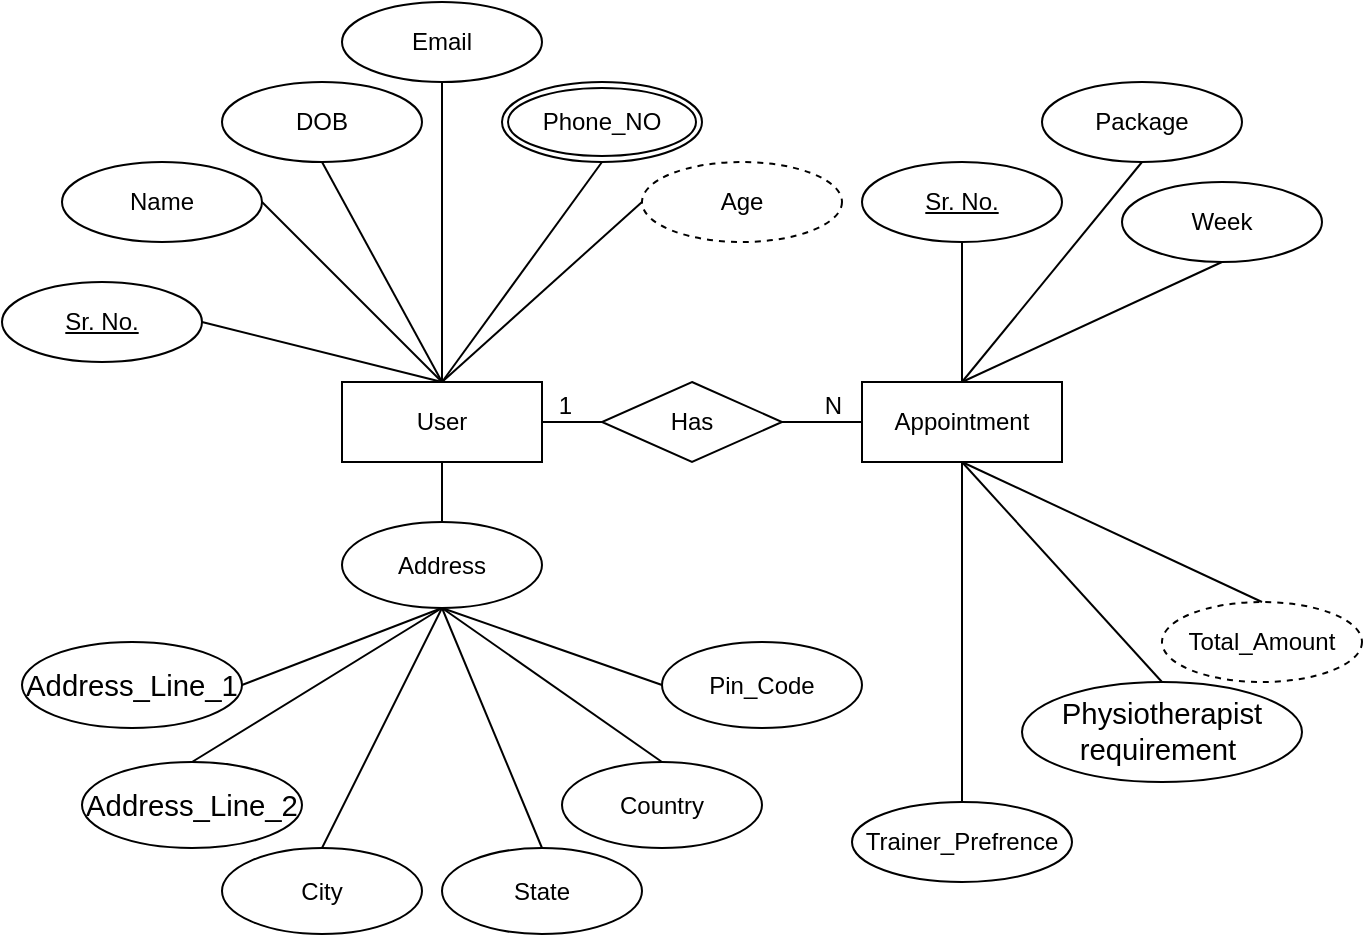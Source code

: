 <mxfile version="14.9.6" type="github">
  <diagram id="R2lEEEUBdFMjLlhIrx00" name="Page-1">
    <mxGraphModel dx="1106" dy="359" grid="1" gridSize="10" guides="1" tooltips="1" connect="1" arrows="1" fold="1" page="1" pageScale="1" pageWidth="850" pageHeight="1100" math="0" shadow="0" extFonts="Permanent Marker^https://fonts.googleapis.com/css?family=Permanent+Marker">
      <root>
        <mxCell id="0" />
        <mxCell id="1" parent="0" />
        <mxCell id="vivi1H7M52JGYI5ezE_u-1" value="Name" style="ellipse;whiteSpace=wrap;html=1;align=center;" parent="1" vertex="1">
          <mxGeometry x="90" y="130" width="100" height="40" as="geometry" />
        </mxCell>
        <mxCell id="vivi1H7M52JGYI5ezE_u-2" value="User" style="whiteSpace=wrap;html=1;align=center;" parent="1" vertex="1">
          <mxGeometry x="230" y="240" width="100" height="40" as="geometry" />
        </mxCell>
        <mxCell id="vivi1H7M52JGYI5ezE_u-4" value="DOB" style="ellipse;whiteSpace=wrap;html=1;align=center;" parent="1" vertex="1">
          <mxGeometry x="170" y="90" width="100" height="40" as="geometry" />
        </mxCell>
        <mxCell id="vivi1H7M52JGYI5ezE_u-5" value="Email" style="ellipse;whiteSpace=wrap;html=1;align=center;" parent="1" vertex="1">
          <mxGeometry x="230" y="50" width="100" height="40" as="geometry" />
        </mxCell>
        <mxCell id="vivi1H7M52JGYI5ezE_u-6" value="Address" style="ellipse;whiteSpace=wrap;html=1;align=center;" parent="1" vertex="1">
          <mxGeometry x="230" y="310" width="100" height="43" as="geometry" />
        </mxCell>
        <mxCell id="vivi1H7M52JGYI5ezE_u-7" value="City" style="ellipse;whiteSpace=wrap;html=1;align=center;" parent="1" vertex="1">
          <mxGeometry x="170" y="473" width="100" height="43" as="geometry" />
        </mxCell>
        <mxCell id="vivi1H7M52JGYI5ezE_u-8" value="&lt;span id=&quot;docs-internal-guid-7f4886b5-7fff-5111-8bc1-76f98fca6006&quot;&gt;&lt;span style=&quot;font-size: 11pt ; font-family: &amp;#34;calibri&amp;#34; , sans-serif ; background-color: transparent ; vertical-align: baseline&quot;&gt;Address_Line_2&lt;/span&gt;&lt;/span&gt;" style="ellipse;whiteSpace=wrap;html=1;align=center;" parent="1" vertex="1">
          <mxGeometry x="100" y="430" width="110" height="43" as="geometry" />
        </mxCell>
        <mxCell id="vivi1H7M52JGYI5ezE_u-9" value="&lt;span id=&quot;docs-internal-guid-7f4886b5-7fff-5111-8bc1-76f98fca6006&quot;&gt;&lt;span style=&quot;font-size: 11pt ; font-family: &amp;#34;calibri&amp;#34; , sans-serif ; background-color: transparent ; vertical-align: baseline&quot;&gt;Address_Line_1 &lt;/span&gt;&lt;/span&gt;" style="ellipse;whiteSpace=wrap;html=1;align=center;" parent="1" vertex="1">
          <mxGeometry x="70" y="370" width="110" height="43" as="geometry" />
        </mxCell>
        <mxCell id="vivi1H7M52JGYI5ezE_u-10" value="Country" style="ellipse;whiteSpace=wrap;html=1;align=center;" parent="1" vertex="1">
          <mxGeometry x="340" y="430" width="100" height="43" as="geometry" />
        </mxCell>
        <mxCell id="vivi1H7M52JGYI5ezE_u-11" value="State" style="ellipse;whiteSpace=wrap;html=1;align=center;" parent="1" vertex="1">
          <mxGeometry x="280" y="473" width="100" height="43" as="geometry" />
        </mxCell>
        <mxCell id="vivi1H7M52JGYI5ezE_u-12" value="Age" style="ellipse;whiteSpace=wrap;html=1;align=center;dashed=1;" parent="1" vertex="1">
          <mxGeometry x="380" y="130" width="100" height="40" as="geometry" />
        </mxCell>
        <mxCell id="vivi1H7M52JGYI5ezE_u-13" value="Pin_Code" style="ellipse;whiteSpace=wrap;html=1;align=center;" parent="1" vertex="1">
          <mxGeometry x="390" y="370" width="100" height="43" as="geometry" />
        </mxCell>
        <mxCell id="vivi1H7M52JGYI5ezE_u-19" value="" style="endArrow=none;html=1;exitX=0.5;exitY=1;exitDx=0;exitDy=0;entryX=0.5;entryY=0;entryDx=0;entryDy=0;" parent="1" source="vivi1H7M52JGYI5ezE_u-6" target="vivi1H7M52JGYI5ezE_u-10" edge="1">
          <mxGeometry width="50" height="50" relative="1" as="geometry">
            <mxPoint x="330" y="370" as="sourcePoint" />
            <mxPoint x="340" y="483" as="targetPoint" />
          </mxGeometry>
        </mxCell>
        <mxCell id="vivi1H7M52JGYI5ezE_u-20" value="" style="endArrow=none;html=1;exitX=0.5;exitY=1;exitDx=0;exitDy=0;entryX=0;entryY=0.5;entryDx=0;entryDy=0;" parent="1" source="vivi1H7M52JGYI5ezE_u-6" target="vivi1H7M52JGYI5ezE_u-13" edge="1">
          <mxGeometry width="50" height="50" relative="1" as="geometry">
            <mxPoint x="330" y="370" as="sourcePoint" />
            <mxPoint x="340" y="483" as="targetPoint" />
          </mxGeometry>
        </mxCell>
        <mxCell id="vivi1H7M52JGYI5ezE_u-22" value="" style="endArrow=none;html=1;entryX=0.5;entryY=1;entryDx=0;entryDy=0;exitX=0.5;exitY=0;exitDx=0;exitDy=0;" parent="1" source="vivi1H7M52JGYI5ezE_u-6" target="vivi1H7M52JGYI5ezE_u-2" edge="1">
          <mxGeometry width="50" height="50" relative="1" as="geometry">
            <mxPoint x="400" y="360" as="sourcePoint" />
            <mxPoint x="450" y="310" as="targetPoint" />
          </mxGeometry>
        </mxCell>
        <mxCell id="vivi1H7M52JGYI5ezE_u-24" value="" style="endArrow=none;html=1;exitX=0.5;exitY=1;exitDx=0;exitDy=0;entryX=0.5;entryY=0;entryDx=0;entryDy=0;" parent="1" source="vivi1H7M52JGYI5ezE_u-6" target="vivi1H7M52JGYI5ezE_u-11" edge="1">
          <mxGeometry width="50" height="50" relative="1" as="geometry">
            <mxPoint x="330" y="370" as="sourcePoint" />
            <mxPoint x="340" y="483" as="targetPoint" />
          </mxGeometry>
        </mxCell>
        <mxCell id="vivi1H7M52JGYI5ezE_u-25" value="" style="endArrow=none;html=1;exitX=0.5;exitY=1;exitDx=0;exitDy=0;entryX=0.5;entryY=0;entryDx=0;entryDy=0;" parent="1" source="vivi1H7M52JGYI5ezE_u-6" target="vivi1H7M52JGYI5ezE_u-7" edge="1">
          <mxGeometry width="50" height="50" relative="1" as="geometry">
            <mxPoint x="330" y="370" as="sourcePoint" />
            <mxPoint x="340" y="483" as="targetPoint" />
          </mxGeometry>
        </mxCell>
        <mxCell id="vivi1H7M52JGYI5ezE_u-26" value="" style="endArrow=none;html=1;exitX=0.5;exitY=1;exitDx=0;exitDy=0;entryX=0.5;entryY=0;entryDx=0;entryDy=0;" parent="1" source="vivi1H7M52JGYI5ezE_u-6" target="vivi1H7M52JGYI5ezE_u-8" edge="1">
          <mxGeometry width="50" height="50" relative="1" as="geometry">
            <mxPoint x="330" y="370" as="sourcePoint" />
            <mxPoint x="340" y="483" as="targetPoint" />
          </mxGeometry>
        </mxCell>
        <mxCell id="vivi1H7M52JGYI5ezE_u-27" value="" style="endArrow=none;html=1;exitX=0.5;exitY=1;exitDx=0;exitDy=0;entryX=1;entryY=0.5;entryDx=0;entryDy=0;" parent="1" source="vivi1H7M52JGYI5ezE_u-6" target="vivi1H7M52JGYI5ezE_u-9" edge="1">
          <mxGeometry width="50" height="50" relative="1" as="geometry">
            <mxPoint x="330" y="370" as="sourcePoint" />
            <mxPoint x="340" y="483" as="targetPoint" />
          </mxGeometry>
        </mxCell>
        <mxCell id="vivi1H7M52JGYI5ezE_u-28" value="Phone_NO" style="ellipse;shape=doubleEllipse;margin=3;whiteSpace=wrap;html=1;align=center;" parent="1" vertex="1">
          <mxGeometry x="310" y="90" width="100" height="40" as="geometry" />
        </mxCell>
        <mxCell id="vivi1H7M52JGYI5ezE_u-29" value="" style="endArrow=none;html=1;entryX=0.5;entryY=1;entryDx=0;entryDy=0;exitX=0.5;exitY=0;exitDx=0;exitDy=0;" parent="1" source="vivi1H7M52JGYI5ezE_u-2" target="vivi1H7M52JGYI5ezE_u-5" edge="1">
          <mxGeometry width="50" height="50" relative="1" as="geometry">
            <mxPoint x="290" y="320" as="sourcePoint" />
            <mxPoint x="290" y="290" as="targetPoint" />
          </mxGeometry>
        </mxCell>
        <mxCell id="vivi1H7M52JGYI5ezE_u-30" value="" style="endArrow=none;html=1;exitX=0.5;exitY=0;exitDx=0;exitDy=0;entryX=0.5;entryY=1;entryDx=0;entryDy=0;" parent="1" source="vivi1H7M52JGYI5ezE_u-2" target="vivi1H7M52JGYI5ezE_u-4" edge="1">
          <mxGeometry width="50" height="50" relative="1" as="geometry">
            <mxPoint x="280" y="240" as="sourcePoint" />
            <mxPoint x="250" y="110" as="targetPoint" />
          </mxGeometry>
        </mxCell>
        <mxCell id="vivi1H7M52JGYI5ezE_u-31" value="" style="endArrow=none;html=1;exitX=0.5;exitY=0;exitDx=0;exitDy=0;entryX=1;entryY=0.5;entryDx=0;entryDy=0;" parent="1" source="vivi1H7M52JGYI5ezE_u-2" target="vivi1H7M52JGYI5ezE_u-1" edge="1">
          <mxGeometry width="50" height="50" relative="1" as="geometry">
            <mxPoint x="280" y="240" as="sourcePoint" />
            <mxPoint x="250" y="110" as="targetPoint" />
          </mxGeometry>
        </mxCell>
        <mxCell id="vivi1H7M52JGYI5ezE_u-34" value="" style="endArrow=none;html=1;entryX=0.5;entryY=1;entryDx=0;entryDy=0;exitX=0.5;exitY=0;exitDx=0;exitDy=0;" parent="1" source="vivi1H7M52JGYI5ezE_u-2" target="vivi1H7M52JGYI5ezE_u-28" edge="1">
          <mxGeometry width="50" height="50" relative="1" as="geometry">
            <mxPoint x="290" y="320" as="sourcePoint" />
            <mxPoint x="290" y="290" as="targetPoint" />
          </mxGeometry>
        </mxCell>
        <mxCell id="vivi1H7M52JGYI5ezE_u-35" value="" style="endArrow=none;html=1;entryX=0;entryY=0.5;entryDx=0;entryDy=0;exitX=0.5;exitY=0;exitDx=0;exitDy=0;" parent="1" source="vivi1H7M52JGYI5ezE_u-2" target="vivi1H7M52JGYI5ezE_u-12" edge="1">
          <mxGeometry width="50" height="50" relative="1" as="geometry">
            <mxPoint x="290" y="320" as="sourcePoint" />
            <mxPoint x="290" y="290" as="targetPoint" />
          </mxGeometry>
        </mxCell>
        <mxCell id="vivi1H7M52JGYI5ezE_u-37" value="Appointment" style="whiteSpace=wrap;html=1;align=center;" parent="1" vertex="1">
          <mxGeometry x="490" y="240" width="100" height="40" as="geometry" />
        </mxCell>
        <mxCell id="vivi1H7M52JGYI5ezE_u-38" value="Sr. No." style="ellipse;whiteSpace=wrap;html=1;align=center;fontStyle=4;" parent="1" vertex="1">
          <mxGeometry x="60" y="190" width="100" height="40" as="geometry" />
        </mxCell>
        <mxCell id="vivi1H7M52JGYI5ezE_u-39" value="" style="endArrow=none;html=1;exitX=0.5;exitY=0;exitDx=0;exitDy=0;entryX=1;entryY=0.5;entryDx=0;entryDy=0;" parent="1" source="vivi1H7M52JGYI5ezE_u-2" target="vivi1H7M52JGYI5ezE_u-38" edge="1">
          <mxGeometry width="50" height="50" relative="1" as="geometry">
            <mxPoint x="280" y="240" as="sourcePoint" />
            <mxPoint x="250" y="110" as="targetPoint" />
          </mxGeometry>
        </mxCell>
        <mxCell id="vivi1H7M52JGYI5ezE_u-40" value="Sr. No." style="ellipse;whiteSpace=wrap;html=1;align=center;fontStyle=4;" parent="1" vertex="1">
          <mxGeometry x="490" y="130" width="100" height="40" as="geometry" />
        </mxCell>
        <mxCell id="vivi1H7M52JGYI5ezE_u-41" value="" style="endArrow=none;html=1;entryX=0.5;entryY=1;entryDx=0;entryDy=0;exitX=0.5;exitY=0;exitDx=0;exitDy=0;" parent="1" source="vivi1H7M52JGYI5ezE_u-37" target="vivi1H7M52JGYI5ezE_u-40" edge="1">
          <mxGeometry width="50" height="50" relative="1" as="geometry">
            <mxPoint x="290" y="250" as="sourcePoint" />
            <mxPoint x="390" y="160" as="targetPoint" />
          </mxGeometry>
        </mxCell>
        <mxCell id="vivi1H7M52JGYI5ezE_u-42" value="Trainer_Prefrence" style="ellipse;whiteSpace=wrap;html=1;align=center;" parent="1" vertex="1">
          <mxGeometry x="485" y="450" width="110" height="40" as="geometry" />
        </mxCell>
        <mxCell id="vivi1H7M52JGYI5ezE_u-44" value="" style="endArrow=none;html=1;entryX=0.5;entryY=0;entryDx=0;entryDy=0;exitX=0.5;exitY=1;exitDx=0;exitDy=0;" parent="1" source="vivi1H7M52JGYI5ezE_u-37" target="vivi1H7M52JGYI5ezE_u-42" edge="1">
          <mxGeometry width="50" height="50" relative="1" as="geometry">
            <mxPoint x="290" y="250" as="sourcePoint" />
            <mxPoint x="390" y="160" as="targetPoint" />
          </mxGeometry>
        </mxCell>
        <mxCell id="vivi1H7M52JGYI5ezE_u-46" value="&lt;span id=&quot;docs-internal-guid-bdcaefaa-7fff-0475-c1e9-c0f9a5e005fe&quot;&gt;&lt;span style=&quot;font-size: 11pt ; font-family: &amp;#34;calibri&amp;#34; , sans-serif ; background-color: transparent ; vertical-align: baseline&quot;&gt;Physiotherapist requirement&amp;nbsp;&lt;/span&gt;&lt;/span&gt;" style="ellipse;whiteSpace=wrap;html=1;align=center;" parent="1" vertex="1">
          <mxGeometry x="570" y="390" width="140" height="50" as="geometry" />
        </mxCell>
        <mxCell id="vivi1H7M52JGYI5ezE_u-49" value="" style="endArrow=none;html=1;entryX=0.5;entryY=0;entryDx=0;entryDy=0;exitX=0.5;exitY=1;exitDx=0;exitDy=0;" parent="1" source="vivi1H7M52JGYI5ezE_u-37" target="vivi1H7M52JGYI5ezE_u-46" edge="1">
          <mxGeometry width="50" height="50" relative="1" as="geometry">
            <mxPoint x="290" y="250" as="sourcePoint" />
            <mxPoint x="390" y="160" as="targetPoint" />
          </mxGeometry>
        </mxCell>
        <mxCell id="vivi1H7M52JGYI5ezE_u-50" value="Package" style="ellipse;whiteSpace=wrap;html=1;align=center;" parent="1" vertex="1">
          <mxGeometry x="580" y="90" width="100" height="40" as="geometry" />
        </mxCell>
        <mxCell id="vivi1H7M52JGYI5ezE_u-51" value="" style="endArrow=none;html=1;entryX=0.5;entryY=1;entryDx=0;entryDy=0;exitX=0.5;exitY=0;exitDx=0;exitDy=0;" parent="1" source="vivi1H7M52JGYI5ezE_u-37" target="vivi1H7M52JGYI5ezE_u-50" edge="1">
          <mxGeometry width="50" height="50" relative="1" as="geometry">
            <mxPoint x="290" y="250" as="sourcePoint" />
            <mxPoint x="390" y="160" as="targetPoint" />
          </mxGeometry>
        </mxCell>
        <mxCell id="vivi1H7M52JGYI5ezE_u-52" value="Total_Amount" style="ellipse;whiteSpace=wrap;html=1;align=center;dashed=1;" parent="1" vertex="1">
          <mxGeometry x="640" y="350" width="100" height="40" as="geometry" />
        </mxCell>
        <mxCell id="vivi1H7M52JGYI5ezE_u-53" value="" style="endArrow=none;html=1;entryX=0.5;entryY=0;entryDx=0;entryDy=0;exitX=0.5;exitY=1;exitDx=0;exitDy=0;" parent="1" source="vivi1H7M52JGYI5ezE_u-37" target="vivi1H7M52JGYI5ezE_u-52" edge="1">
          <mxGeometry width="50" height="50" relative="1" as="geometry">
            <mxPoint x="290" y="250" as="sourcePoint" />
            <mxPoint x="390" y="160" as="targetPoint" />
          </mxGeometry>
        </mxCell>
        <mxCell id="vivi1H7M52JGYI5ezE_u-54" value="Week" style="ellipse;whiteSpace=wrap;html=1;align=center;" parent="1" vertex="1">
          <mxGeometry x="620" y="140" width="100" height="40" as="geometry" />
        </mxCell>
        <mxCell id="vivi1H7M52JGYI5ezE_u-55" value="" style="endArrow=none;html=1;entryX=0.5;entryY=1;entryDx=0;entryDy=0;exitX=0.5;exitY=0;exitDx=0;exitDy=0;" parent="1" source="vivi1H7M52JGYI5ezE_u-37" target="vivi1H7M52JGYI5ezE_u-54" edge="1">
          <mxGeometry width="50" height="50" relative="1" as="geometry">
            <mxPoint x="290" y="250" as="sourcePoint" />
            <mxPoint x="390" y="160" as="targetPoint" />
          </mxGeometry>
        </mxCell>
        <mxCell id="3ExMEhBkqRux_Nv6LGul-3" value="Has" style="shape=rhombus;perimeter=rhombusPerimeter;whiteSpace=wrap;html=1;align=center;" vertex="1" parent="1">
          <mxGeometry x="360" y="240" width="90" height="40" as="geometry" />
        </mxCell>
        <mxCell id="3ExMEhBkqRux_Nv6LGul-4" value="" style="endArrow=none;html=1;rounded=0;exitX=1;exitY=0.5;exitDx=0;exitDy=0;entryX=0;entryY=0.5;entryDx=0;entryDy=0;" edge="1" parent="1" source="vivi1H7M52JGYI5ezE_u-2" target="3ExMEhBkqRux_Nv6LGul-3">
          <mxGeometry relative="1" as="geometry">
            <mxPoint x="340" y="270" as="sourcePoint" />
            <mxPoint x="380" y="270" as="targetPoint" />
          </mxGeometry>
        </mxCell>
        <mxCell id="3ExMEhBkqRux_Nv6LGul-5" value="1" style="resizable=0;html=1;align=right;verticalAlign=bottom;" connectable="0" vertex="1" parent="3ExMEhBkqRux_Nv6LGul-4">
          <mxGeometry x="1" relative="1" as="geometry">
            <mxPoint x="-15" as="offset" />
          </mxGeometry>
        </mxCell>
        <mxCell id="3ExMEhBkqRux_Nv6LGul-6" value="" style="endArrow=none;html=1;rounded=0;exitX=1;exitY=0.5;exitDx=0;exitDy=0;entryX=0;entryY=0.5;entryDx=0;entryDy=0;" edge="1" parent="1" source="3ExMEhBkqRux_Nv6LGul-3" target="vivi1H7M52JGYI5ezE_u-37">
          <mxGeometry relative="1" as="geometry">
            <mxPoint x="350" y="370" as="sourcePoint" />
            <mxPoint x="500" y="270" as="targetPoint" />
          </mxGeometry>
        </mxCell>
        <mxCell id="3ExMEhBkqRux_Nv6LGul-7" value="N" style="resizable=0;html=1;align=right;verticalAlign=bottom;" connectable="0" vertex="1" parent="3ExMEhBkqRux_Nv6LGul-6">
          <mxGeometry x="1" relative="1" as="geometry">
            <mxPoint x="-10" as="offset" />
          </mxGeometry>
        </mxCell>
      </root>
    </mxGraphModel>
  </diagram>
</mxfile>
